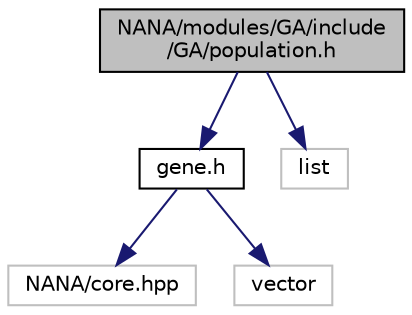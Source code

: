digraph "NANA/modules/GA/include/GA/population.h"
{
 // LATEX_PDF_SIZE
  edge [fontname="Helvetica",fontsize="10",labelfontname="Helvetica",labelfontsize="10"];
  node [fontname="Helvetica",fontsize="10",shape=record];
  Node1 [label="NANA/modules/GA/include\l/GA/population.h",height=0.2,width=0.4,color="black", fillcolor="grey75", style="filled", fontcolor="black",tooltip="实现种群类"];
  Node1 -> Node2 [color="midnightblue",fontsize="10",style="solid",fontname="Helvetica"];
  Node2 [label="gene.h",height=0.2,width=0.4,color="black", fillcolor="white", style="filled",URL="$gene_8h.html",tooltip="实现基因的运算"];
  Node2 -> Node3 [color="midnightblue",fontsize="10",style="solid",fontname="Helvetica"];
  Node3 [label="NANA/core.hpp",height=0.2,width=0.4,color="grey75", fillcolor="white", style="filled",tooltip=" "];
  Node2 -> Node4 [color="midnightblue",fontsize="10",style="solid",fontname="Helvetica"];
  Node4 [label="vector",height=0.2,width=0.4,color="grey75", fillcolor="white", style="filled",tooltip=" "];
  Node1 -> Node5 [color="midnightblue",fontsize="10",style="solid",fontname="Helvetica"];
  Node5 [label="list",height=0.2,width=0.4,color="grey75", fillcolor="white", style="filled",tooltip=" "];
}
